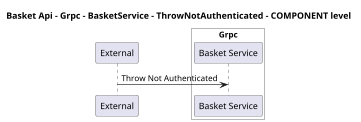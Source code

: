 @startuml
skinparam dpi 60

title Basket Api - Grpc - BasketService - ThrowNotAuthenticated - COMPONENT level

participant "External" as C4InterFlow.Utils.ExternalSystem

box "Basket Api" #White

    
box "Grpc" #White

    participant "Basket Service" as dotnet.eShop.Architecture.SoftwareSystems.BasketApi.Containers.Grpc.Components.BasketService
end box

end box


C4InterFlow.Utils.ExternalSystem -> dotnet.eShop.Architecture.SoftwareSystems.BasketApi.Containers.Grpc.Components.BasketService : Throw Not Authenticated


@enduml
